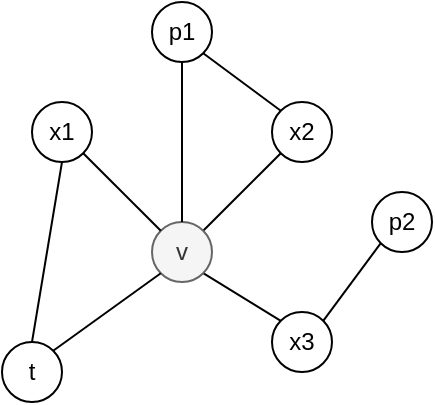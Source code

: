 <mxfile version="11.0.8" type="github"><diagram id="kisiD6gVoQ6QvLvNwODQ" name="第 1 页"><mxGraphModel dx="1180" dy="715" grid="1" gridSize="10" guides="1" tooltips="1" connect="1" arrows="1" fold="1" page="1" pageScale="1" pageWidth="827" pageHeight="1169" math="0" shadow="0"><root><mxCell id="0"/><mxCell id="1" parent="0"/><mxCell id="k3vjQYwkAZMu9oKMku2B-8" style="edgeStyle=none;rounded=0;orthogonalLoop=1;jettySize=auto;html=1;exitX=1;exitY=1;exitDx=0;exitDy=0;entryX=0;entryY=0;entryDx=0;entryDy=0;endArrow=none;endFill=0;" parent="1" source="k3vjQYwkAZMu9oKMku2B-1" target="k3vjQYwkAZMu9oKMku2B-3" edge="1"><mxGeometry relative="1" as="geometry"/></mxCell><mxCell id="k3vjQYwkAZMu9oKMku2B-9" style="edgeStyle=none;rounded=0;orthogonalLoop=1;jettySize=auto;html=1;exitX=1;exitY=0;exitDx=0;exitDy=0;entryX=0;entryY=1;entryDx=0;entryDy=0;endArrow=none;endFill=0;" parent="1" source="k3vjQYwkAZMu9oKMku2B-1" target="k3vjQYwkAZMu9oKMku2B-4" edge="1"><mxGeometry relative="1" as="geometry"/></mxCell><mxCell id="k3vjQYwkAZMu9oKMku2B-1" value="v" style="ellipse;whiteSpace=wrap;html=1;fillColor=#f5f5f5;strokeColor=#666666;fontColor=#333333;" parent="1" vertex="1"><mxGeometry x="165" y="210" width="30" height="30" as="geometry"/></mxCell><mxCell id="k3vjQYwkAZMu9oKMku2B-6" style="rounded=0;orthogonalLoop=1;jettySize=auto;html=1;exitX=1;exitY=0;exitDx=0;exitDy=0;entryX=0;entryY=1;entryDx=0;entryDy=0;endArrow=none;endFill=0;" parent="1" source="k3vjQYwkAZMu9oKMku2B-2" target="k3vjQYwkAZMu9oKMku2B-1" edge="1"><mxGeometry relative="1" as="geometry"/></mxCell><mxCell id="k3vjQYwkAZMu9oKMku2B-2" value="t" style="ellipse;whiteSpace=wrap;html=1;" parent="1" vertex="1"><mxGeometry x="90" y="270" width="30" height="30" as="geometry"/></mxCell><mxCell id="K50xphDAsld3ybsLF96--7" style="edgeStyle=none;rounded=0;orthogonalLoop=1;jettySize=auto;html=1;exitX=1;exitY=0;exitDx=0;exitDy=0;entryX=0;entryY=1;entryDx=0;entryDy=0;endArrow=none;endFill=0;" edge="1" parent="1" source="k3vjQYwkAZMu9oKMku2B-3" target="K50xphDAsld3ybsLF96--4"><mxGeometry relative="1" as="geometry"/></mxCell><mxCell id="k3vjQYwkAZMu9oKMku2B-3" value="x3" style="ellipse;whiteSpace=wrap;html=1;" parent="1" vertex="1"><mxGeometry x="225" y="255" width="30" height="30" as="geometry"/></mxCell><mxCell id="K50xphDAsld3ybsLF96--2" style="edgeStyle=none;rounded=0;orthogonalLoop=1;jettySize=auto;html=1;exitX=0;exitY=0;exitDx=0;exitDy=0;entryX=1;entryY=1;entryDx=0;entryDy=0;endArrow=none;endFill=0;" edge="1" parent="1" source="k3vjQYwkAZMu9oKMku2B-4" target="K50xphDAsld3ybsLF96--1"><mxGeometry relative="1" as="geometry"/></mxCell><mxCell id="k3vjQYwkAZMu9oKMku2B-4" value="x2" style="ellipse;whiteSpace=wrap;html=1;" parent="1" vertex="1"><mxGeometry x="225" y="150" width="30" height="30" as="geometry"/></mxCell><mxCell id="k3vjQYwkAZMu9oKMku2B-7" style="edgeStyle=none;rounded=0;orthogonalLoop=1;jettySize=auto;html=1;exitX=0.5;exitY=1;exitDx=0;exitDy=0;entryX=0.5;entryY=0;entryDx=0;entryDy=0;endArrow=none;endFill=0;" parent="1" source="k3vjQYwkAZMu9oKMku2B-5" target="k3vjQYwkAZMu9oKMku2B-2" edge="1"><mxGeometry relative="1" as="geometry"/></mxCell><mxCell id="k3vjQYwkAZMu9oKMku2B-10" style="edgeStyle=none;rounded=0;orthogonalLoop=1;jettySize=auto;html=1;exitX=1;exitY=1;exitDx=0;exitDy=0;entryX=0;entryY=0;entryDx=0;entryDy=0;endArrow=none;endFill=0;" parent="1" source="k3vjQYwkAZMu9oKMku2B-5" target="k3vjQYwkAZMu9oKMku2B-1" edge="1"><mxGeometry relative="1" as="geometry"/></mxCell><mxCell id="k3vjQYwkAZMu9oKMku2B-5" value="x1" style="ellipse;whiteSpace=wrap;html=1;" parent="1" vertex="1"><mxGeometry x="105" y="150" width="30" height="30" as="geometry"/></mxCell><mxCell id="K50xphDAsld3ybsLF96--3" style="edgeStyle=none;rounded=0;orthogonalLoop=1;jettySize=auto;html=1;exitX=0.5;exitY=1;exitDx=0;exitDy=0;entryX=0.5;entryY=0;entryDx=0;entryDy=0;endArrow=none;endFill=0;" edge="1" parent="1" source="K50xphDAsld3ybsLF96--1" target="k3vjQYwkAZMu9oKMku2B-1"><mxGeometry relative="1" as="geometry"/></mxCell><mxCell id="K50xphDAsld3ybsLF96--1" value="p1" style="ellipse;whiteSpace=wrap;html=1;" vertex="1" parent="1"><mxGeometry x="165" y="100" width="30" height="30" as="geometry"/></mxCell><mxCell id="K50xphDAsld3ybsLF96--4" value="p2" style="ellipse;whiteSpace=wrap;html=1;" vertex="1" parent="1"><mxGeometry x="275" y="195" width="30" height="30" as="geometry"/></mxCell></root></mxGraphModel></diagram></mxfile>